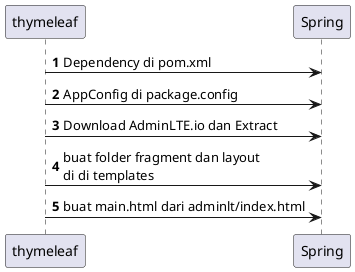 @startuml
'https://plantuml.com/sequence-diagram

autonumber

thymeleaf -> Spring: Dependency di pom.xml
thymeleaf -> Spring: AppConfig di package.config
thymeleaf -> Spring: Download AdminLTE.io dan Extract
thymeleaf -> Spring: buat folder fragment dan layout \ndi di templates
thymeleaf -> Spring: buat main.html dari adminlt/index.html
@enduml